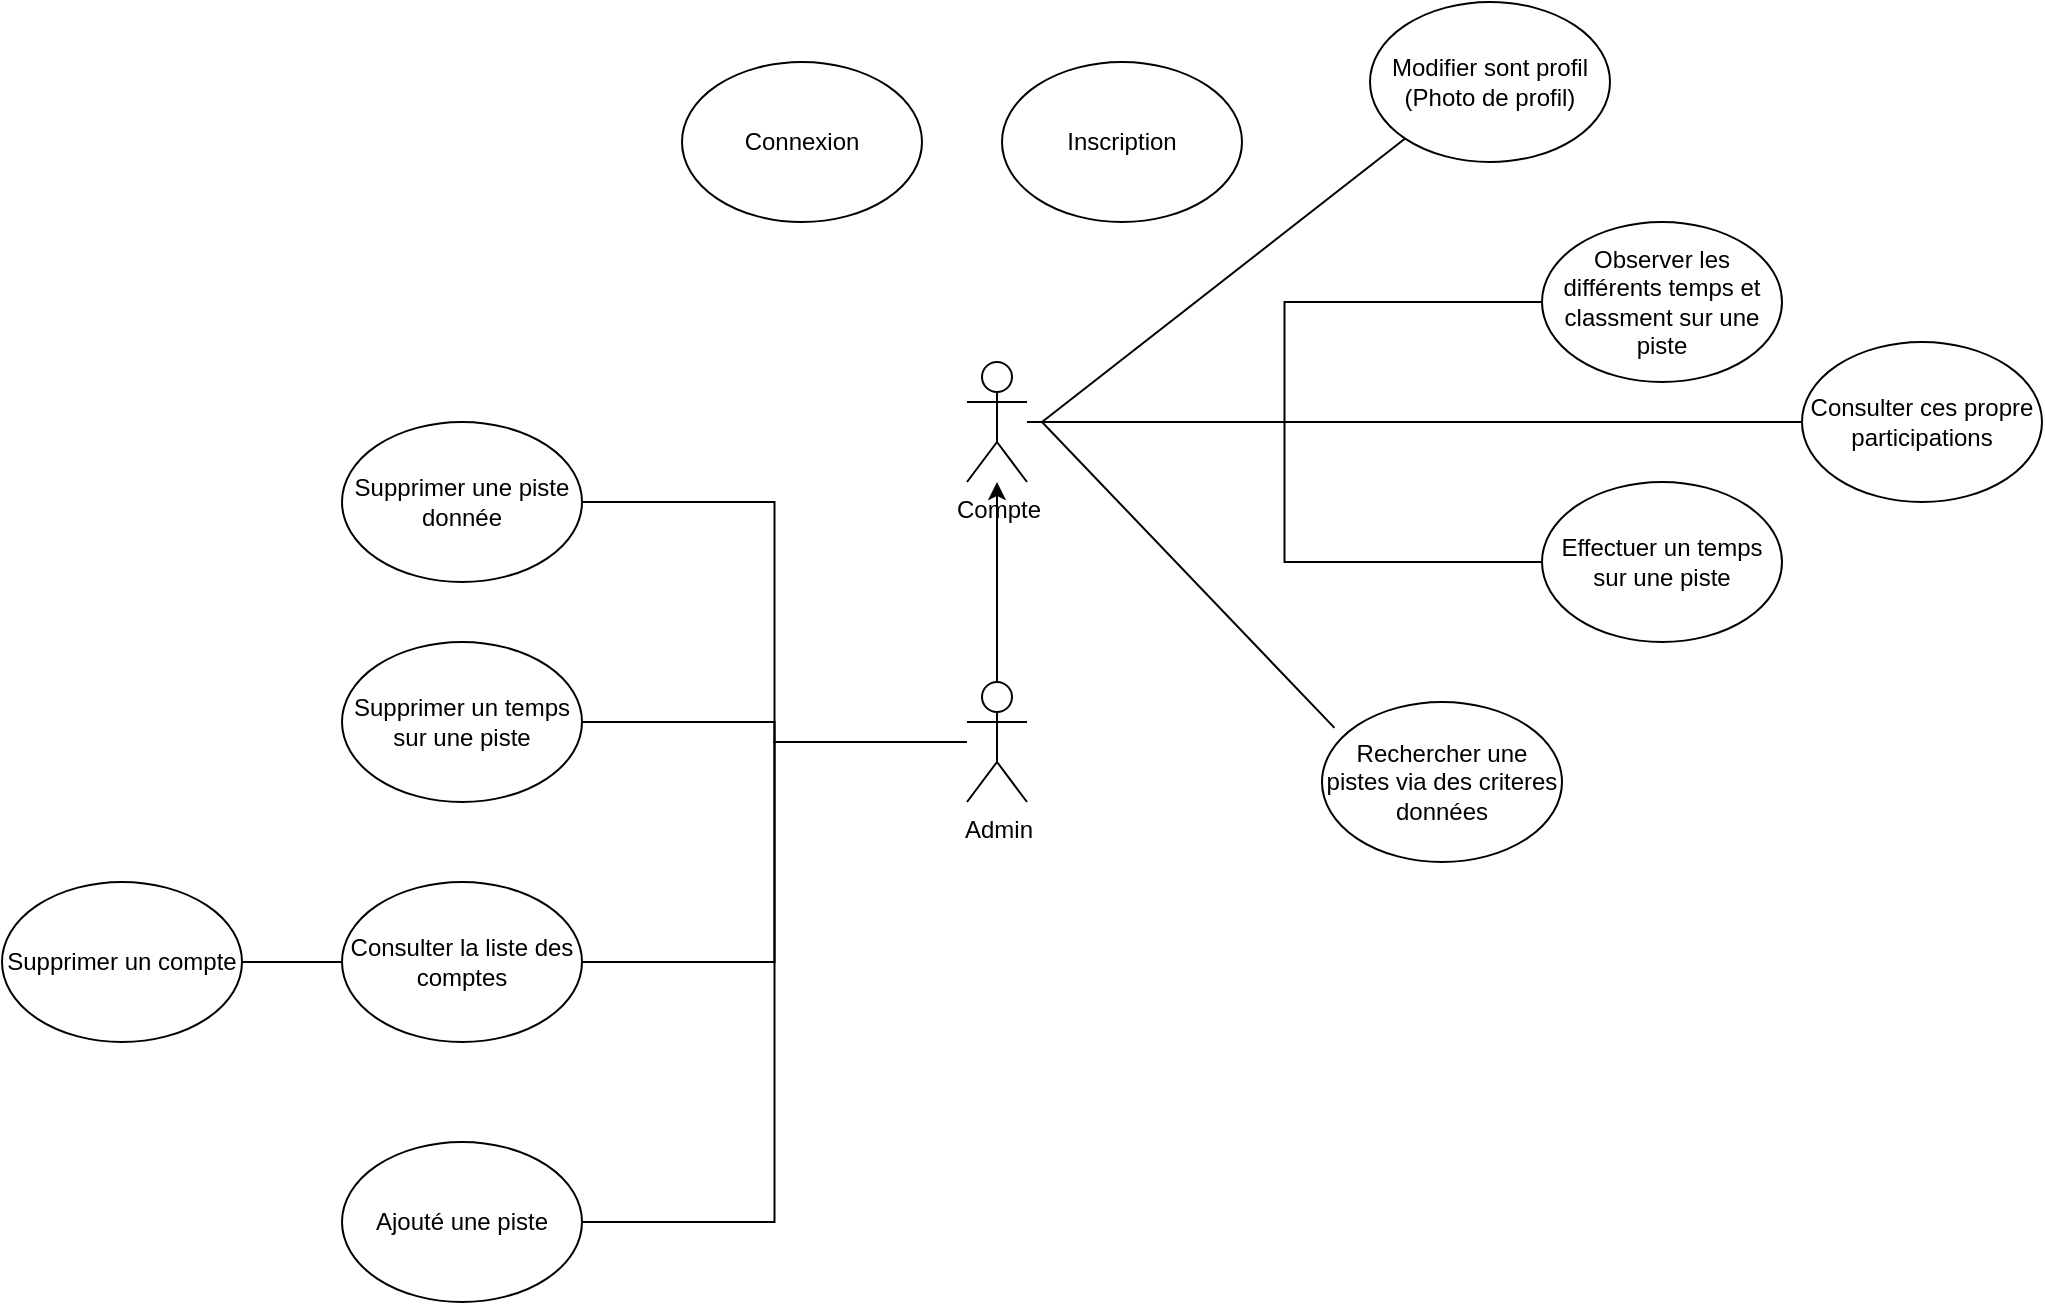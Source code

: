 <mxfile version="22.0.2" type="device">
  <diagram id="C5RBs43oDa-KdzZeNtuy" name="Page-1">
    <mxGraphModel dx="2150" dy="865" grid="1" gridSize="10" guides="1" tooltips="1" connect="1" arrows="1" fold="1" page="1" pageScale="1" pageWidth="827" pageHeight="1169" math="0" shadow="0">
      <root>
        <mxCell id="WIyWlLk6GJQsqaUBKTNV-0" />
        <mxCell id="WIyWlLk6GJQsqaUBKTNV-1" parent="WIyWlLk6GJQsqaUBKTNV-0" />
        <mxCell id="XPZAVfEoD8rUOzRJx1tR-17" style="edgeStyle=orthogonalEdgeStyle;rounded=0;orthogonalLoop=1;jettySize=auto;html=1;entryX=0;entryY=0.5;entryDx=0;entryDy=0;endArrow=none;endFill=0;" edge="1" parent="WIyWlLk6GJQsqaUBKTNV-1" source="XPZAVfEoD8rUOzRJx1tR-0" target="XPZAVfEoD8rUOzRJx1tR-16">
          <mxGeometry relative="1" as="geometry" />
        </mxCell>
        <mxCell id="XPZAVfEoD8rUOzRJx1tR-19" style="edgeStyle=orthogonalEdgeStyle;rounded=0;orthogonalLoop=1;jettySize=auto;html=1;entryX=0;entryY=0.5;entryDx=0;entryDy=0;endArrow=none;endFill=0;" edge="1" parent="WIyWlLk6GJQsqaUBKTNV-1" source="XPZAVfEoD8rUOzRJx1tR-0" target="XPZAVfEoD8rUOzRJx1tR-18">
          <mxGeometry relative="1" as="geometry" />
        </mxCell>
        <mxCell id="XPZAVfEoD8rUOzRJx1tR-21" style="edgeStyle=orthogonalEdgeStyle;rounded=0;orthogonalLoop=1;jettySize=auto;html=1;entryX=0;entryY=0.5;entryDx=0;entryDy=0;endArrow=none;endFill=0;" edge="1" parent="WIyWlLk6GJQsqaUBKTNV-1" source="XPZAVfEoD8rUOzRJx1tR-0" target="XPZAVfEoD8rUOzRJx1tR-20">
          <mxGeometry relative="1" as="geometry" />
        </mxCell>
        <mxCell id="XPZAVfEoD8rUOzRJx1tR-0" value="Compte" style="shape=umlActor;verticalLabelPosition=bottom;verticalAlign=top;html=1;outlineConnect=0;" vertex="1" parent="WIyWlLk6GJQsqaUBKTNV-1">
          <mxGeometry x="212.5" y="230" width="30" height="60" as="geometry" />
        </mxCell>
        <mxCell id="XPZAVfEoD8rUOzRJx1tR-7" value="Connexion" style="ellipse;whiteSpace=wrap;html=1;" vertex="1" parent="WIyWlLk6GJQsqaUBKTNV-1">
          <mxGeometry x="70" y="80" width="120" height="80" as="geometry" />
        </mxCell>
        <mxCell id="XPZAVfEoD8rUOzRJx1tR-8" value="Inscription" style="ellipse;whiteSpace=wrap;html=1;" vertex="1" parent="WIyWlLk6GJQsqaUBKTNV-1">
          <mxGeometry x="230" y="80" width="120" height="80" as="geometry" />
        </mxCell>
        <mxCell id="XPZAVfEoD8rUOzRJx1tR-15" style="edgeStyle=orthogonalEdgeStyle;rounded=0;orthogonalLoop=1;jettySize=auto;html=1;" edge="1" parent="WIyWlLk6GJQsqaUBKTNV-1" source="XPZAVfEoD8rUOzRJx1tR-11" target="XPZAVfEoD8rUOzRJx1tR-0">
          <mxGeometry relative="1" as="geometry" />
        </mxCell>
        <mxCell id="XPZAVfEoD8rUOzRJx1tR-36" style="edgeStyle=orthogonalEdgeStyle;rounded=0;orthogonalLoop=1;jettySize=auto;html=1;endArrow=none;endFill=0;" edge="1" parent="WIyWlLk6GJQsqaUBKTNV-1" source="XPZAVfEoD8rUOzRJx1tR-11" target="XPZAVfEoD8rUOzRJx1tR-27">
          <mxGeometry relative="1" as="geometry" />
        </mxCell>
        <mxCell id="XPZAVfEoD8rUOzRJx1tR-37" style="edgeStyle=orthogonalEdgeStyle;rounded=0;orthogonalLoop=1;jettySize=auto;html=1;entryX=1;entryY=0.5;entryDx=0;entryDy=0;endArrow=none;endFill=0;" edge="1" parent="WIyWlLk6GJQsqaUBKTNV-1" source="XPZAVfEoD8rUOzRJx1tR-11" target="XPZAVfEoD8rUOzRJx1tR-33">
          <mxGeometry relative="1" as="geometry" />
        </mxCell>
        <mxCell id="XPZAVfEoD8rUOzRJx1tR-38" style="edgeStyle=orthogonalEdgeStyle;rounded=0;orthogonalLoop=1;jettySize=auto;html=1;entryX=1;entryY=0.5;entryDx=0;entryDy=0;endArrow=none;endFill=0;" edge="1" parent="WIyWlLk6GJQsqaUBKTNV-1" source="XPZAVfEoD8rUOzRJx1tR-11" target="XPZAVfEoD8rUOzRJx1tR-25">
          <mxGeometry relative="1" as="geometry" />
        </mxCell>
        <mxCell id="XPZAVfEoD8rUOzRJx1tR-39" style="edgeStyle=orthogonalEdgeStyle;rounded=0;orthogonalLoop=1;jettySize=auto;html=1;entryX=1;entryY=0.5;entryDx=0;entryDy=0;endArrow=none;endFill=0;" edge="1" parent="WIyWlLk6GJQsqaUBKTNV-1" source="XPZAVfEoD8rUOzRJx1tR-11" target="XPZAVfEoD8rUOzRJx1tR-26">
          <mxGeometry relative="1" as="geometry" />
        </mxCell>
        <mxCell id="XPZAVfEoD8rUOzRJx1tR-11" value="Admin" style="shape=umlActor;verticalLabelPosition=bottom;verticalAlign=top;html=1;outlineConnect=0;" vertex="1" parent="WIyWlLk6GJQsqaUBKTNV-1">
          <mxGeometry x="212.5" y="390" width="30" height="60" as="geometry" />
        </mxCell>
        <mxCell id="XPZAVfEoD8rUOzRJx1tR-16" value="Effectuer un temps sur une piste" style="ellipse;whiteSpace=wrap;html=1;" vertex="1" parent="WIyWlLk6GJQsqaUBKTNV-1">
          <mxGeometry x="500" y="290" width="120" height="80" as="geometry" />
        </mxCell>
        <mxCell id="XPZAVfEoD8rUOzRJx1tR-18" value="Observer les différents temps et classment sur une piste" style="ellipse;whiteSpace=wrap;html=1;" vertex="1" parent="WIyWlLk6GJQsqaUBKTNV-1">
          <mxGeometry x="500" y="160" width="120" height="80" as="geometry" />
        </mxCell>
        <mxCell id="XPZAVfEoD8rUOzRJx1tR-20" value="Consulter ces propre participations" style="ellipse;whiteSpace=wrap;html=1;" vertex="1" parent="WIyWlLk6GJQsqaUBKTNV-1">
          <mxGeometry x="630" y="220" width="120" height="80" as="geometry" />
        </mxCell>
        <mxCell id="XPZAVfEoD8rUOzRJx1tR-22" value="Rechercher une pistes via des criteres données" style="ellipse;whiteSpace=wrap;html=1;" vertex="1" parent="WIyWlLk6GJQsqaUBKTNV-1">
          <mxGeometry x="390" y="400" width="120" height="80" as="geometry" />
        </mxCell>
        <mxCell id="XPZAVfEoD8rUOzRJx1tR-24" value="" style="endArrow=none;html=1;rounded=0;entryX=0.052;entryY=0.162;entryDx=0;entryDy=0;entryPerimeter=0;endFill=0;" edge="1" parent="WIyWlLk6GJQsqaUBKTNV-1" target="XPZAVfEoD8rUOzRJx1tR-22">
          <mxGeometry width="50" height="50" relative="1" as="geometry">
            <mxPoint x="250" y="260" as="sourcePoint" />
            <mxPoint x="400" y="340" as="targetPoint" />
          </mxGeometry>
        </mxCell>
        <mxCell id="XPZAVfEoD8rUOzRJx1tR-25" value="Supprimer une piste donnée" style="ellipse;whiteSpace=wrap;html=1;" vertex="1" parent="WIyWlLk6GJQsqaUBKTNV-1">
          <mxGeometry x="-100" y="260" width="120" height="80" as="geometry" />
        </mxCell>
        <mxCell id="XPZAVfEoD8rUOzRJx1tR-26" value="Ajouté une piste" style="ellipse;whiteSpace=wrap;html=1;" vertex="1" parent="WIyWlLk6GJQsqaUBKTNV-1">
          <mxGeometry x="-100" y="620" width="120" height="80" as="geometry" />
        </mxCell>
        <mxCell id="XPZAVfEoD8rUOzRJx1tR-27" value="Supprimer un temps sur une piste" style="ellipse;whiteSpace=wrap;html=1;" vertex="1" parent="WIyWlLk6GJQsqaUBKTNV-1">
          <mxGeometry x="-100" y="370" width="120" height="80" as="geometry" />
        </mxCell>
        <mxCell id="XPZAVfEoD8rUOzRJx1tR-30" value="Modifier sont profil&lt;br&gt;(Photo de profil)" style="ellipse;whiteSpace=wrap;html=1;" vertex="1" parent="WIyWlLk6GJQsqaUBKTNV-1">
          <mxGeometry x="414" y="50" width="120" height="80" as="geometry" />
        </mxCell>
        <mxCell id="XPZAVfEoD8rUOzRJx1tR-31" value="" style="endArrow=none;html=1;rounded=0;entryX=0;entryY=1;entryDx=0;entryDy=0;endFill=0;" edge="1" parent="WIyWlLk6GJQsqaUBKTNV-1" target="XPZAVfEoD8rUOzRJx1tR-30">
          <mxGeometry width="50" height="50" relative="1" as="geometry">
            <mxPoint x="250" y="260" as="sourcePoint" />
            <mxPoint x="406" y="423" as="targetPoint" />
          </mxGeometry>
        </mxCell>
        <mxCell id="XPZAVfEoD8rUOzRJx1tR-32" value="Supprimer un compte" style="ellipse;whiteSpace=wrap;html=1;" vertex="1" parent="WIyWlLk6GJQsqaUBKTNV-1">
          <mxGeometry x="-270" y="490" width="120" height="80" as="geometry" />
        </mxCell>
        <mxCell id="XPZAVfEoD8rUOzRJx1tR-40" style="edgeStyle=orthogonalEdgeStyle;rounded=0;orthogonalLoop=1;jettySize=auto;html=1;endArrow=none;endFill=0;" edge="1" parent="WIyWlLk6GJQsqaUBKTNV-1" source="XPZAVfEoD8rUOzRJx1tR-33" target="XPZAVfEoD8rUOzRJx1tR-32">
          <mxGeometry relative="1" as="geometry" />
        </mxCell>
        <mxCell id="XPZAVfEoD8rUOzRJx1tR-33" value="Consulter la liste des comptes" style="ellipse;whiteSpace=wrap;html=1;" vertex="1" parent="WIyWlLk6GJQsqaUBKTNV-1">
          <mxGeometry x="-100" y="490" width="120" height="80" as="geometry" />
        </mxCell>
      </root>
    </mxGraphModel>
  </diagram>
</mxfile>
